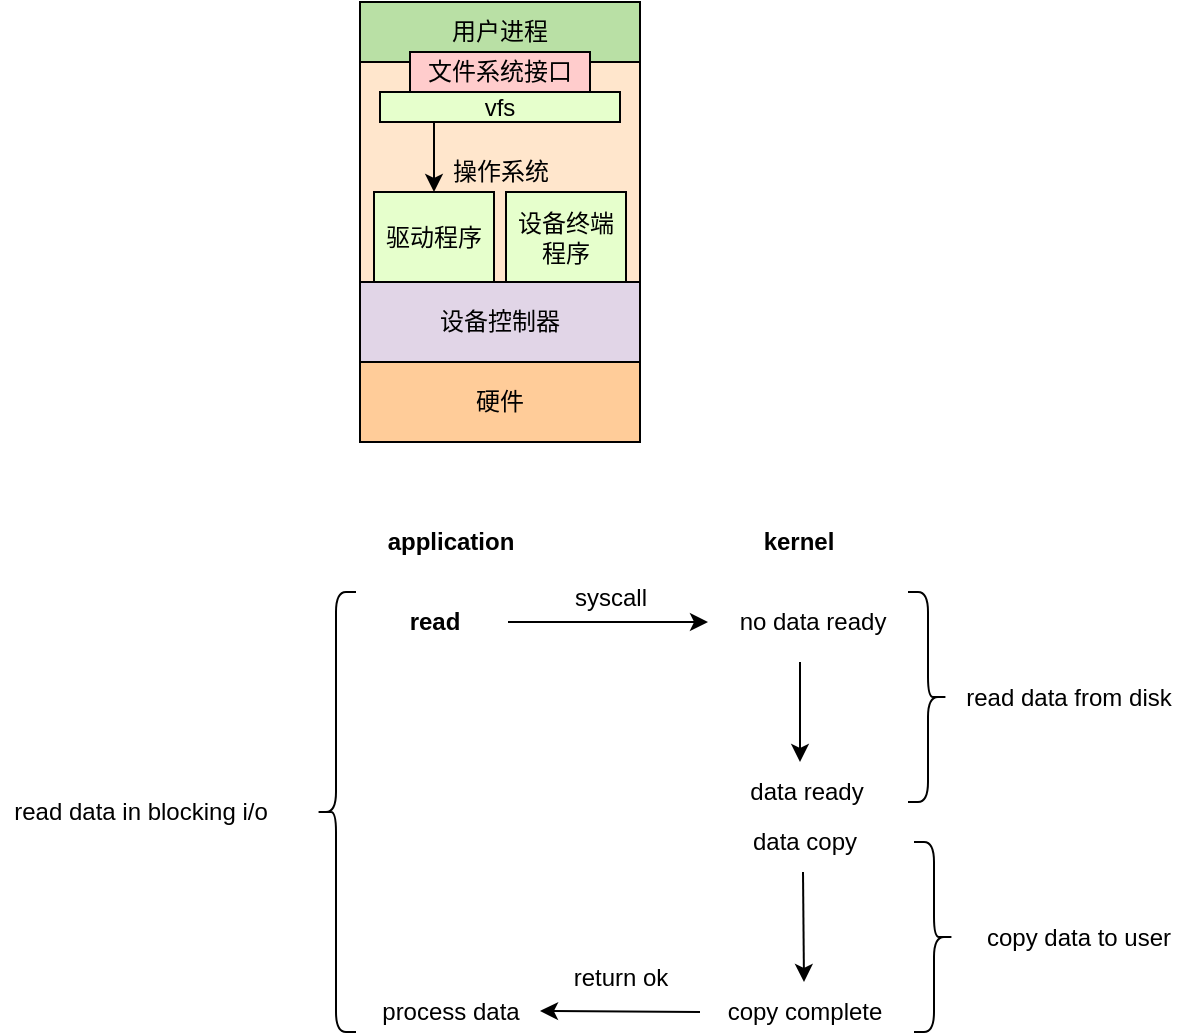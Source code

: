 <mxfile version="13.9.9" type="device"><diagram id="Y4Ya4tm6lpRMrhb7LWN_" name="第 1 页"><mxGraphModel dx="1264" dy="592" grid="1" gridSize="10" guides="1" tooltips="1" connect="1" arrows="1" fold="1" page="1" pageScale="1" pageWidth="827" pageHeight="1169" math="0" shadow="0"><root><mxCell id="0"/><mxCell id="1" parent="0"/><mxCell id="81dkAImG7kk5flE_xeOD-2" value="" style="rounded=0;whiteSpace=wrap;html=1;" parent="1" vertex="1"><mxGeometry x="220" y="70" width="140" height="220" as="geometry"/></mxCell><mxCell id="81dkAImG7kk5flE_xeOD-4" value="用户进程" style="rounded=0;whiteSpace=wrap;html=1;fillColor=#B9E0A5;" parent="1" vertex="1"><mxGeometry x="220" y="70" width="140" height="30" as="geometry"/></mxCell><mxCell id="81dkAImG7kk5flE_xeOD-6" value="" style="rounded=0;whiteSpace=wrap;html=1;fillColor=#FFE6CC;" parent="1" vertex="1"><mxGeometry x="220" y="100" width="140" height="110" as="geometry"/></mxCell><mxCell id="81dkAImG7kk5flE_xeOD-7" value="操作系统" style="text;html=1;align=center;verticalAlign=middle;resizable=0;points=[];autosize=1;" parent="1" vertex="1"><mxGeometry x="260" y="145" width="60" height="20" as="geometry"/></mxCell><mxCell id="81dkAImG7kk5flE_xeOD-8" value="文件系统接口" style="rounded=0;whiteSpace=wrap;html=1;fillColor=#FFCCCC;" parent="1" vertex="1"><mxGeometry x="245" y="95" width="90" height="20" as="geometry"/></mxCell><mxCell id="81dkAImG7kk5flE_xeOD-13" style="edgeStyle=orthogonalEdgeStyle;rounded=0;orthogonalLoop=1;jettySize=auto;html=1;exitX=0.25;exitY=1;exitDx=0;exitDy=0;entryX=0.5;entryY=0;entryDx=0;entryDy=0;" parent="1" source="81dkAImG7kk5flE_xeOD-10" target="81dkAImG7kk5flE_xeOD-11" edge="1"><mxGeometry relative="1" as="geometry"/></mxCell><mxCell id="81dkAImG7kk5flE_xeOD-10" value="vfs" style="rounded=0;whiteSpace=wrap;html=1;fillColor=#E6FFCC;" parent="1" vertex="1"><mxGeometry x="230" y="115" width="120" height="15" as="geometry"/></mxCell><mxCell id="81dkAImG7kk5flE_xeOD-11" value="驱动程序" style="rounded=0;whiteSpace=wrap;html=1;fillColor=#E6FFCC;" parent="1" vertex="1"><mxGeometry x="227" y="165" width="60" height="45" as="geometry"/></mxCell><mxCell id="81dkAImG7kk5flE_xeOD-12" value="设备终端程序" style="rounded=0;whiteSpace=wrap;html=1;fillColor=#E6FFCC;" parent="1" vertex="1"><mxGeometry x="293" y="165" width="60" height="45" as="geometry"/></mxCell><mxCell id="81dkAImG7kk5flE_xeOD-14" value="设备控制器" style="rounded=0;whiteSpace=wrap;html=1;fillColor=#E1D5E7;" parent="1" vertex="1"><mxGeometry x="220" y="210" width="140" height="40" as="geometry"/></mxCell><mxCell id="81dkAImG7kk5flE_xeOD-15" value="硬件" style="rounded=0;whiteSpace=wrap;html=1;fillColor=#FFCC99;" parent="1" vertex="1"><mxGeometry x="220" y="250" width="140" height="40" as="geometry"/></mxCell><mxCell id="JQ8l6AePaHR44BK07iL5-1" value="" style="shape=curlyBracket;whiteSpace=wrap;html=1;rounded=1;" vertex="1" parent="1"><mxGeometry x="198" y="365" width="20" height="220" as="geometry"/></mxCell><mxCell id="JQ8l6AePaHR44BK07iL5-3" value="" style="shape=curlyBracket;whiteSpace=wrap;html=1;rounded=1;rotation=-180;" vertex="1" parent="1"><mxGeometry x="494" y="365" width="20" height="105" as="geometry"/></mxCell><mxCell id="JQ8l6AePaHR44BK07iL5-4" value="&lt;b&gt;application&lt;/b&gt;" style="text;html=1;align=center;verticalAlign=middle;resizable=0;points=[];autosize=1;" vertex="1" parent="1"><mxGeometry x="225" y="330" width="80" height="20" as="geometry"/></mxCell><mxCell id="JQ8l6AePaHR44BK07iL5-5" value="&lt;b&gt;kernel&lt;/b&gt;" style="text;html=1;align=center;verticalAlign=middle;resizable=0;points=[];autosize=1;" vertex="1" parent="1"><mxGeometry x="414" y="330" width="50" height="20" as="geometry"/></mxCell><mxCell id="JQ8l6AePaHR44BK07iL5-6" value="&lt;b&gt;read&lt;/b&gt;" style="text;html=1;align=center;verticalAlign=middle;resizable=0;points=[];autosize=1;" vertex="1" parent="1"><mxGeometry x="237" y="370" width="40" height="20" as="geometry"/></mxCell><mxCell id="JQ8l6AePaHR44BK07iL5-7" value="" style="endArrow=classic;html=1;" edge="1" parent="1"><mxGeometry width="50" height="50" relative="1" as="geometry"><mxPoint x="294" y="380" as="sourcePoint"/><mxPoint x="394" y="380" as="targetPoint"/></mxGeometry></mxCell><mxCell id="JQ8l6AePaHR44BK07iL5-8" value="no data ready" style="text;html=1;align=center;verticalAlign=middle;resizable=0;points=[];autosize=1;" vertex="1" parent="1"><mxGeometry x="401" y="370" width="90" height="20" as="geometry"/></mxCell><mxCell id="JQ8l6AePaHR44BK07iL5-9" value="syscall" style="text;html=1;align=center;verticalAlign=middle;resizable=0;points=[];autosize=1;" vertex="1" parent="1"><mxGeometry x="320" y="358" width="50" height="20" as="geometry"/></mxCell><mxCell id="JQ8l6AePaHR44BK07iL5-10" value="" style="endArrow=classic;html=1;" edge="1" parent="1"><mxGeometry width="50" height="50" relative="1" as="geometry"><mxPoint x="440" y="400" as="sourcePoint"/><mxPoint x="440" y="450" as="targetPoint"/></mxGeometry></mxCell><mxCell id="JQ8l6AePaHR44BK07iL5-11" value="data ready" style="text;html=1;align=center;verticalAlign=middle;resizable=0;points=[];autosize=1;" vertex="1" parent="1"><mxGeometry x="408" y="455" width="70" height="20" as="geometry"/></mxCell><mxCell id="JQ8l6AePaHR44BK07iL5-12" value="data copy" style="text;html=1;align=center;verticalAlign=middle;resizable=0;points=[];autosize=1;" vertex="1" parent="1"><mxGeometry x="407" y="480" width="70" height="20" as="geometry"/></mxCell><mxCell id="JQ8l6AePaHR44BK07iL5-13" value="copy complete" style="text;html=1;align=center;verticalAlign=middle;resizable=0;points=[];autosize=1;" vertex="1" parent="1"><mxGeometry x="397" y="565" width="90" height="20" as="geometry"/></mxCell><mxCell id="JQ8l6AePaHR44BK07iL5-14" value="" style="endArrow=classic;html=1;" edge="1" parent="1"><mxGeometry width="50" height="50" relative="1" as="geometry"><mxPoint x="441.5" y="505" as="sourcePoint"/><mxPoint x="442" y="560" as="targetPoint"/></mxGeometry></mxCell><mxCell id="JQ8l6AePaHR44BK07iL5-15" value="" style="shape=curlyBracket;whiteSpace=wrap;html=1;rounded=1;rotation=-180;" vertex="1" parent="1"><mxGeometry x="497" y="490" width="20" height="95" as="geometry"/></mxCell><mxCell id="JQ8l6AePaHR44BK07iL5-16" value="read data from disk" style="text;html=1;align=center;verticalAlign=middle;resizable=0;points=[];autosize=1;" vertex="1" parent="1"><mxGeometry x="514" y="407.5" width="120" height="20" as="geometry"/></mxCell><mxCell id="JQ8l6AePaHR44BK07iL5-17" value="copy data to user" style="text;html=1;align=center;verticalAlign=middle;resizable=0;points=[];autosize=1;" vertex="1" parent="1"><mxGeometry x="524" y="527.5" width="110" height="20" as="geometry"/></mxCell><mxCell id="JQ8l6AePaHR44BK07iL5-18" value="process data" style="text;html=1;align=center;verticalAlign=middle;resizable=0;points=[];autosize=1;" vertex="1" parent="1"><mxGeometry x="225" y="565" width="80" height="20" as="geometry"/></mxCell><mxCell id="JQ8l6AePaHR44BK07iL5-20" value="" style="endArrow=classic;html=1;" edge="1" parent="1"><mxGeometry width="50" height="50" relative="1" as="geometry"><mxPoint x="390" y="575" as="sourcePoint"/><mxPoint x="310" y="574.5" as="targetPoint"/></mxGeometry></mxCell><mxCell id="JQ8l6AePaHR44BK07iL5-21" value="return ok" style="text;html=1;align=center;verticalAlign=middle;resizable=0;points=[];autosize=1;" vertex="1" parent="1"><mxGeometry x="320" y="547.5" width="60" height="20" as="geometry"/></mxCell><mxCell id="JQ8l6AePaHR44BK07iL5-22" value="read data in blocking i/o" style="text;html=1;align=center;verticalAlign=middle;resizable=0;points=[];autosize=1;" vertex="1" parent="1"><mxGeometry x="40" y="465" width="140" height="20" as="geometry"/></mxCell></root></mxGraphModel></diagram></mxfile>